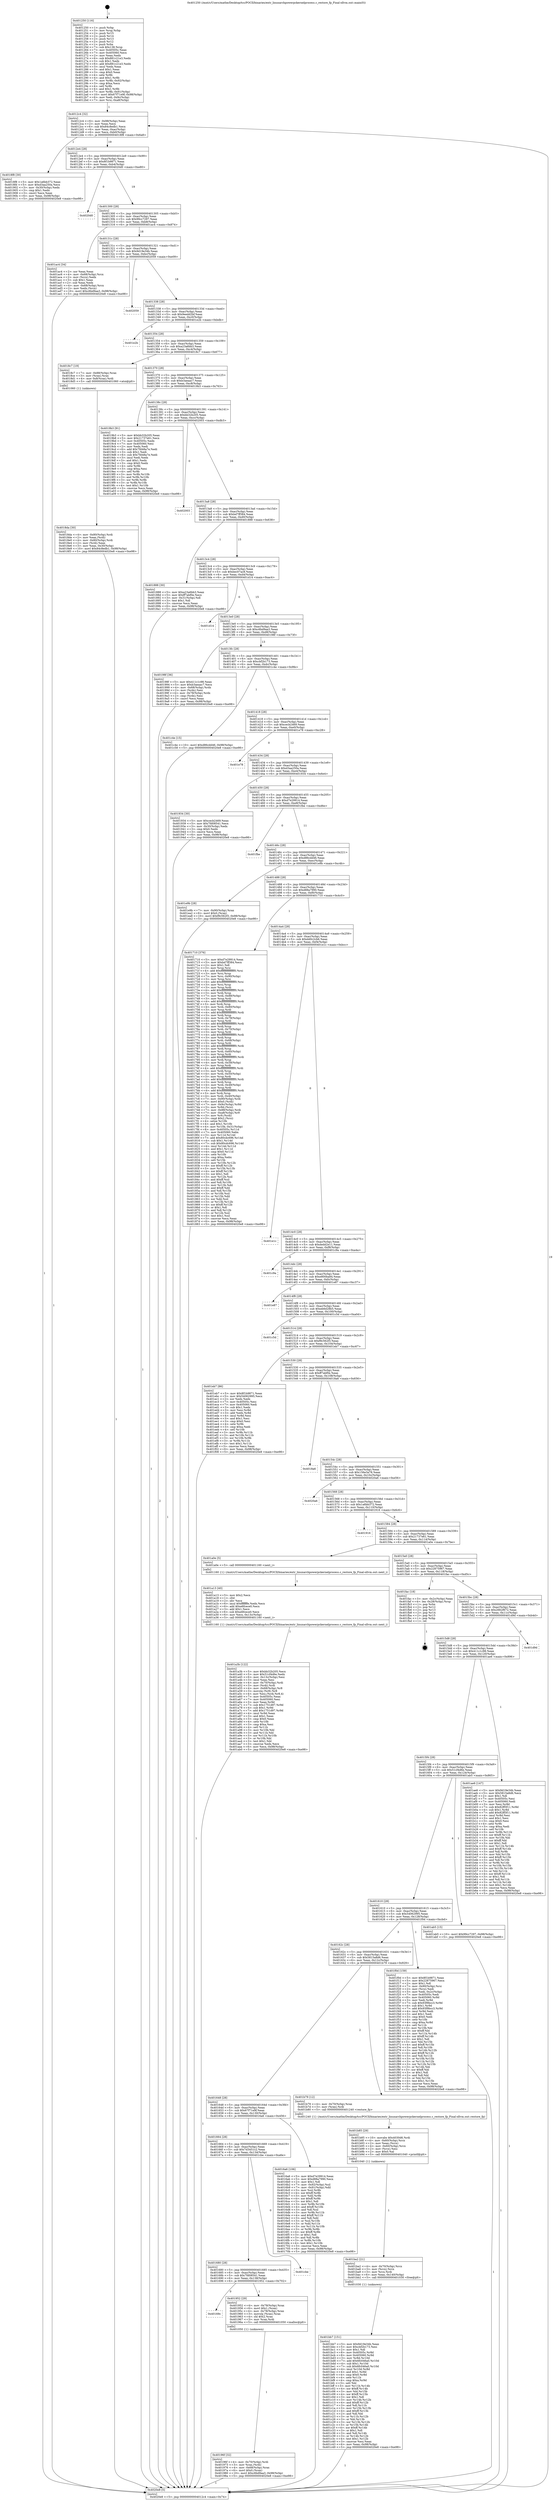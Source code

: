 digraph "0x401250" {
  label = "0x401250 (/mnt/c/Users/mathe/Desktop/tcc/POCII/binaries/extr_linuxarchpowerpckernelprocess.c_restore_fp_Final-ollvm.out::main(0))"
  labelloc = "t"
  node[shape=record]

  Entry [label="",width=0.3,height=0.3,shape=circle,fillcolor=black,style=filled]
  "0x4012c4" [label="{
     0x4012c4 [32]\l
     | [instrs]\l
     &nbsp;&nbsp;0x4012c4 \<+6\>: mov -0x98(%rbp),%eax\l
     &nbsp;&nbsp;0x4012ca \<+2\>: mov %eax,%ecx\l
     &nbsp;&nbsp;0x4012cc \<+6\>: sub $0x84c8edb1,%ecx\l
     &nbsp;&nbsp;0x4012d2 \<+6\>: mov %eax,-0xac(%rbp)\l
     &nbsp;&nbsp;0x4012d8 \<+6\>: mov %ecx,-0xb0(%rbp)\l
     &nbsp;&nbsp;0x4012de \<+6\>: je 00000000004018f8 \<main+0x6a8\>\l
  }"]
  "0x4018f8" [label="{
     0x4018f8 [30]\l
     | [instrs]\l
     &nbsp;&nbsp;0x4018f8 \<+5\>: mov $0x1a6bb372,%eax\l
     &nbsp;&nbsp;0x4018fd \<+5\>: mov $0xd3aa250a,%ecx\l
     &nbsp;&nbsp;0x401902 \<+3\>: mov -0x30(%rbp),%edx\l
     &nbsp;&nbsp;0x401905 \<+3\>: cmp $0x1,%edx\l
     &nbsp;&nbsp;0x401908 \<+3\>: cmovl %ecx,%eax\l
     &nbsp;&nbsp;0x40190b \<+6\>: mov %eax,-0x98(%rbp)\l
     &nbsp;&nbsp;0x401911 \<+5\>: jmp 00000000004020e8 \<main+0xe98\>\l
  }"]
  "0x4012e4" [label="{
     0x4012e4 [28]\l
     | [instrs]\l
     &nbsp;&nbsp;0x4012e4 \<+5\>: jmp 00000000004012e9 \<main+0x99\>\l
     &nbsp;&nbsp;0x4012e9 \<+6\>: mov -0xac(%rbp),%eax\l
     &nbsp;&nbsp;0x4012ef \<+5\>: sub $0x8f1b9871,%eax\l
     &nbsp;&nbsp;0x4012f4 \<+6\>: mov %eax,-0xb4(%rbp)\l
     &nbsp;&nbsp;0x4012fa \<+6\>: je 00000000004020d0 \<main+0xe80\>\l
  }"]
  Exit [label="",width=0.3,height=0.3,shape=circle,fillcolor=black,style=filled,peripheries=2]
  "0x4020d0" [label="{
     0x4020d0\l
  }", style=dashed]
  "0x401300" [label="{
     0x401300 [28]\l
     | [instrs]\l
     &nbsp;&nbsp;0x401300 \<+5\>: jmp 0000000000401305 \<main+0xb5\>\l
     &nbsp;&nbsp;0x401305 \<+6\>: mov -0xac(%rbp),%eax\l
     &nbsp;&nbsp;0x40130b \<+5\>: sub $0x99cc7297,%eax\l
     &nbsp;&nbsp;0x401310 \<+6\>: mov %eax,-0xb8(%rbp)\l
     &nbsp;&nbsp;0x401316 \<+6\>: je 0000000000401ac4 \<main+0x874\>\l
  }"]
  "0x401bb7" [label="{
     0x401bb7 [151]\l
     | [instrs]\l
     &nbsp;&nbsp;0x401bb7 \<+5\>: mov $0x9d19e34b,%eax\l
     &nbsp;&nbsp;0x401bbc \<+5\>: mov $0xcbf2b173,%esi\l
     &nbsp;&nbsp;0x401bc1 \<+2\>: mov $0x1,%dl\l
     &nbsp;&nbsp;0x401bc3 \<+8\>: mov 0x40505c,%r8d\l
     &nbsp;&nbsp;0x401bcb \<+8\>: mov 0x405060,%r9d\l
     &nbsp;&nbsp;0x401bd3 \<+3\>: mov %r8d,%r10d\l
     &nbsp;&nbsp;0x401bd6 \<+7\>: add $0x6fc046a0,%r10d\l
     &nbsp;&nbsp;0x401bdd \<+4\>: sub $0x1,%r10d\l
     &nbsp;&nbsp;0x401be1 \<+7\>: sub $0x6fc046a0,%r10d\l
     &nbsp;&nbsp;0x401be8 \<+4\>: imul %r10d,%r8d\l
     &nbsp;&nbsp;0x401bec \<+4\>: and $0x1,%r8d\l
     &nbsp;&nbsp;0x401bf0 \<+4\>: cmp $0x0,%r8d\l
     &nbsp;&nbsp;0x401bf4 \<+4\>: sete %r11b\l
     &nbsp;&nbsp;0x401bf8 \<+4\>: cmp $0xa,%r9d\l
     &nbsp;&nbsp;0x401bfc \<+3\>: setl %bl\l
     &nbsp;&nbsp;0x401bff \<+3\>: mov %r11b,%r14b\l
     &nbsp;&nbsp;0x401c02 \<+4\>: xor $0xff,%r14b\l
     &nbsp;&nbsp;0x401c06 \<+3\>: mov %bl,%r15b\l
     &nbsp;&nbsp;0x401c09 \<+4\>: xor $0xff,%r15b\l
     &nbsp;&nbsp;0x401c0d \<+3\>: xor $0x1,%dl\l
     &nbsp;&nbsp;0x401c10 \<+3\>: mov %r14b,%r12b\l
     &nbsp;&nbsp;0x401c13 \<+4\>: and $0xff,%r12b\l
     &nbsp;&nbsp;0x401c17 \<+3\>: and %dl,%r11b\l
     &nbsp;&nbsp;0x401c1a \<+3\>: mov %r15b,%r13b\l
     &nbsp;&nbsp;0x401c1d \<+4\>: and $0xff,%r13b\l
     &nbsp;&nbsp;0x401c21 \<+2\>: and %dl,%bl\l
     &nbsp;&nbsp;0x401c23 \<+3\>: or %r11b,%r12b\l
     &nbsp;&nbsp;0x401c26 \<+3\>: or %bl,%r13b\l
     &nbsp;&nbsp;0x401c29 \<+3\>: xor %r13b,%r12b\l
     &nbsp;&nbsp;0x401c2c \<+3\>: or %r15b,%r14b\l
     &nbsp;&nbsp;0x401c2f \<+4\>: xor $0xff,%r14b\l
     &nbsp;&nbsp;0x401c33 \<+3\>: or $0x1,%dl\l
     &nbsp;&nbsp;0x401c36 \<+3\>: and %dl,%r14b\l
     &nbsp;&nbsp;0x401c39 \<+3\>: or %r14b,%r12b\l
     &nbsp;&nbsp;0x401c3c \<+4\>: test $0x1,%r12b\l
     &nbsp;&nbsp;0x401c40 \<+3\>: cmovne %esi,%eax\l
     &nbsp;&nbsp;0x401c43 \<+6\>: mov %eax,-0x98(%rbp)\l
     &nbsp;&nbsp;0x401c49 \<+5\>: jmp 00000000004020e8 \<main+0xe98\>\l
  }"]
  "0x401ac4" [label="{
     0x401ac4 [34]\l
     | [instrs]\l
     &nbsp;&nbsp;0x401ac4 \<+2\>: xor %eax,%eax\l
     &nbsp;&nbsp;0x401ac6 \<+4\>: mov -0x68(%rbp),%rcx\l
     &nbsp;&nbsp;0x401aca \<+2\>: mov (%rcx),%edx\l
     &nbsp;&nbsp;0x401acc \<+3\>: sub $0x1,%eax\l
     &nbsp;&nbsp;0x401acf \<+2\>: sub %eax,%edx\l
     &nbsp;&nbsp;0x401ad1 \<+4\>: mov -0x68(%rbp),%rcx\l
     &nbsp;&nbsp;0x401ad5 \<+2\>: mov %edx,(%rcx)\l
     &nbsp;&nbsp;0x401ad7 \<+10\>: movl $0xc6bd9aa3,-0x98(%rbp)\l
     &nbsp;&nbsp;0x401ae1 \<+5\>: jmp 00000000004020e8 \<main+0xe98\>\l
  }"]
  "0x40131c" [label="{
     0x40131c [28]\l
     | [instrs]\l
     &nbsp;&nbsp;0x40131c \<+5\>: jmp 0000000000401321 \<main+0xd1\>\l
     &nbsp;&nbsp;0x401321 \<+6\>: mov -0xac(%rbp),%eax\l
     &nbsp;&nbsp;0x401327 \<+5\>: sub $0x9d19e34b,%eax\l
     &nbsp;&nbsp;0x40132c \<+6\>: mov %eax,-0xbc(%rbp)\l
     &nbsp;&nbsp;0x401332 \<+6\>: je 0000000000402059 \<main+0xe09\>\l
  }"]
  "0x401ba2" [label="{
     0x401ba2 [21]\l
     | [instrs]\l
     &nbsp;&nbsp;0x401ba2 \<+4\>: mov -0x70(%rbp),%rcx\l
     &nbsp;&nbsp;0x401ba6 \<+3\>: mov (%rcx),%rcx\l
     &nbsp;&nbsp;0x401ba9 \<+3\>: mov %rcx,%rdi\l
     &nbsp;&nbsp;0x401bac \<+6\>: mov %eax,-0x140(%rbp)\l
     &nbsp;&nbsp;0x401bb2 \<+5\>: call 0000000000401030 \<free@plt\>\l
     | [calls]\l
     &nbsp;&nbsp;0x401030 \{1\} (unknown)\l
  }"]
  "0x402059" [label="{
     0x402059\l
  }", style=dashed]
  "0x401338" [label="{
     0x401338 [28]\l
     | [instrs]\l
     &nbsp;&nbsp;0x401338 \<+5\>: jmp 000000000040133d \<main+0xed\>\l
     &nbsp;&nbsp;0x40133d \<+6\>: mov -0xac(%rbp),%eax\l
     &nbsp;&nbsp;0x401343 \<+5\>: sub $0x9eedd2bf,%eax\l
     &nbsp;&nbsp;0x401348 \<+6\>: mov %eax,-0xc0(%rbp)\l
     &nbsp;&nbsp;0x40134e \<+6\>: je 0000000000401e2b \<main+0xbdb\>\l
  }"]
  "0x401b85" [label="{
     0x401b85 [29]\l
     | [instrs]\l
     &nbsp;&nbsp;0x401b85 \<+10\>: movabs $0x4030d6,%rdi\l
     &nbsp;&nbsp;0x401b8f \<+4\>: mov -0x60(%rbp),%rcx\l
     &nbsp;&nbsp;0x401b93 \<+2\>: mov %eax,(%rcx)\l
     &nbsp;&nbsp;0x401b95 \<+4\>: mov -0x60(%rbp),%rcx\l
     &nbsp;&nbsp;0x401b99 \<+2\>: mov (%rcx),%esi\l
     &nbsp;&nbsp;0x401b9b \<+2\>: mov $0x0,%al\l
     &nbsp;&nbsp;0x401b9d \<+5\>: call 0000000000401040 \<printf@plt\>\l
     | [calls]\l
     &nbsp;&nbsp;0x401040 \{1\} (unknown)\l
  }"]
  "0x401e2b" [label="{
     0x401e2b\l
  }", style=dashed]
  "0x401354" [label="{
     0x401354 [28]\l
     | [instrs]\l
     &nbsp;&nbsp;0x401354 \<+5\>: jmp 0000000000401359 \<main+0x109\>\l
     &nbsp;&nbsp;0x401359 \<+6\>: mov -0xac(%rbp),%eax\l
     &nbsp;&nbsp;0x40135f \<+5\>: sub $0xa23a6bb3,%eax\l
     &nbsp;&nbsp;0x401364 \<+6\>: mov %eax,-0xc4(%rbp)\l
     &nbsp;&nbsp;0x40136a \<+6\>: je 00000000004018c7 \<main+0x677\>\l
  }"]
  "0x401a3b" [label="{
     0x401a3b [122]\l
     | [instrs]\l
     &nbsp;&nbsp;0x401a3b \<+5\>: mov $0xbb32b205,%ecx\l
     &nbsp;&nbsp;0x401a40 \<+5\>: mov $0x51cf4d6e,%edx\l
     &nbsp;&nbsp;0x401a45 \<+6\>: mov -0x13c(%rbp),%esi\l
     &nbsp;&nbsp;0x401a4b \<+3\>: imul %eax,%esi\l
     &nbsp;&nbsp;0x401a4e \<+4\>: mov -0x70(%rbp),%rdi\l
     &nbsp;&nbsp;0x401a52 \<+3\>: mov (%rdi),%rdi\l
     &nbsp;&nbsp;0x401a55 \<+4\>: mov -0x68(%rbp),%r8\l
     &nbsp;&nbsp;0x401a59 \<+3\>: movslq (%r8),%r8\l
     &nbsp;&nbsp;0x401a5c \<+4\>: mov %esi,(%rdi,%r8,4)\l
     &nbsp;&nbsp;0x401a60 \<+7\>: mov 0x40505c,%eax\l
     &nbsp;&nbsp;0x401a67 \<+7\>: mov 0x405060,%esi\l
     &nbsp;&nbsp;0x401a6e \<+3\>: mov %eax,%r9d\l
     &nbsp;&nbsp;0x401a71 \<+7\>: sub $0x1751d97,%r9d\l
     &nbsp;&nbsp;0x401a78 \<+4\>: sub $0x1,%r9d\l
     &nbsp;&nbsp;0x401a7c \<+7\>: add $0x1751d97,%r9d\l
     &nbsp;&nbsp;0x401a83 \<+4\>: imul %r9d,%eax\l
     &nbsp;&nbsp;0x401a87 \<+3\>: and $0x1,%eax\l
     &nbsp;&nbsp;0x401a8a \<+3\>: cmp $0x0,%eax\l
     &nbsp;&nbsp;0x401a8d \<+4\>: sete %r10b\l
     &nbsp;&nbsp;0x401a91 \<+3\>: cmp $0xa,%esi\l
     &nbsp;&nbsp;0x401a94 \<+4\>: setl %r11b\l
     &nbsp;&nbsp;0x401a98 \<+3\>: mov %r10b,%bl\l
     &nbsp;&nbsp;0x401a9b \<+3\>: and %r11b,%bl\l
     &nbsp;&nbsp;0x401a9e \<+3\>: xor %r11b,%r10b\l
     &nbsp;&nbsp;0x401aa1 \<+3\>: or %r10b,%bl\l
     &nbsp;&nbsp;0x401aa4 \<+3\>: test $0x1,%bl\l
     &nbsp;&nbsp;0x401aa7 \<+3\>: cmovne %edx,%ecx\l
     &nbsp;&nbsp;0x401aaa \<+6\>: mov %ecx,-0x98(%rbp)\l
     &nbsp;&nbsp;0x401ab0 \<+5\>: jmp 00000000004020e8 \<main+0xe98\>\l
  }"]
  "0x4018c7" [label="{
     0x4018c7 [19]\l
     | [instrs]\l
     &nbsp;&nbsp;0x4018c7 \<+7\>: mov -0x88(%rbp),%rax\l
     &nbsp;&nbsp;0x4018ce \<+3\>: mov (%rax),%rax\l
     &nbsp;&nbsp;0x4018d1 \<+4\>: mov 0x8(%rax),%rdi\l
     &nbsp;&nbsp;0x4018d5 \<+5\>: call 0000000000401060 \<atoi@plt\>\l
     | [calls]\l
     &nbsp;&nbsp;0x401060 \{1\} (unknown)\l
  }"]
  "0x401370" [label="{
     0x401370 [28]\l
     | [instrs]\l
     &nbsp;&nbsp;0x401370 \<+5\>: jmp 0000000000401375 \<main+0x125\>\l
     &nbsp;&nbsp;0x401375 \<+6\>: mov -0xac(%rbp),%eax\l
     &nbsp;&nbsp;0x40137b \<+5\>: sub $0xb3aeaac7,%eax\l
     &nbsp;&nbsp;0x401380 \<+6\>: mov %eax,-0xc8(%rbp)\l
     &nbsp;&nbsp;0x401386 \<+6\>: je 00000000004019b3 \<main+0x763\>\l
  }"]
  "0x401a13" [label="{
     0x401a13 [40]\l
     | [instrs]\l
     &nbsp;&nbsp;0x401a13 \<+5\>: mov $0x2,%ecx\l
     &nbsp;&nbsp;0x401a18 \<+1\>: cltd\l
     &nbsp;&nbsp;0x401a19 \<+2\>: idiv %ecx\l
     &nbsp;&nbsp;0x401a1b \<+6\>: imul $0xfffffffe,%edx,%ecx\l
     &nbsp;&nbsp;0x401a21 \<+6\>: add $0xe6fcece0,%ecx\l
     &nbsp;&nbsp;0x401a27 \<+3\>: add $0x1,%ecx\l
     &nbsp;&nbsp;0x401a2a \<+6\>: sub $0xe6fcece0,%ecx\l
     &nbsp;&nbsp;0x401a30 \<+6\>: mov %ecx,-0x13c(%rbp)\l
     &nbsp;&nbsp;0x401a36 \<+5\>: call 0000000000401160 \<next_i\>\l
     | [calls]\l
     &nbsp;&nbsp;0x401160 \{1\} (/mnt/c/Users/mathe/Desktop/tcc/POCII/binaries/extr_linuxarchpowerpckernelprocess.c_restore_fp_Final-ollvm.out::next_i)\l
  }"]
  "0x4019b3" [label="{
     0x4019b3 [91]\l
     | [instrs]\l
     &nbsp;&nbsp;0x4019b3 \<+5\>: mov $0xbb32b205,%eax\l
     &nbsp;&nbsp;0x4019b8 \<+5\>: mov $0x21737e61,%ecx\l
     &nbsp;&nbsp;0x4019bd \<+7\>: mov 0x40505c,%edx\l
     &nbsp;&nbsp;0x4019c4 \<+7\>: mov 0x405060,%esi\l
     &nbsp;&nbsp;0x4019cb \<+2\>: mov %edx,%edi\l
     &nbsp;&nbsp;0x4019cd \<+6\>: add $0x7fd48a7e,%edi\l
     &nbsp;&nbsp;0x4019d3 \<+3\>: sub $0x1,%edi\l
     &nbsp;&nbsp;0x4019d6 \<+6\>: sub $0x7fd48a7e,%edi\l
     &nbsp;&nbsp;0x4019dc \<+3\>: imul %edi,%edx\l
     &nbsp;&nbsp;0x4019df \<+3\>: and $0x1,%edx\l
     &nbsp;&nbsp;0x4019e2 \<+3\>: cmp $0x0,%edx\l
     &nbsp;&nbsp;0x4019e5 \<+4\>: sete %r8b\l
     &nbsp;&nbsp;0x4019e9 \<+3\>: cmp $0xa,%esi\l
     &nbsp;&nbsp;0x4019ec \<+4\>: setl %r9b\l
     &nbsp;&nbsp;0x4019f0 \<+3\>: mov %r8b,%r10b\l
     &nbsp;&nbsp;0x4019f3 \<+3\>: and %r9b,%r10b\l
     &nbsp;&nbsp;0x4019f6 \<+3\>: xor %r9b,%r8b\l
     &nbsp;&nbsp;0x4019f9 \<+3\>: or %r8b,%r10b\l
     &nbsp;&nbsp;0x4019fc \<+4\>: test $0x1,%r10b\l
     &nbsp;&nbsp;0x401a00 \<+3\>: cmovne %ecx,%eax\l
     &nbsp;&nbsp;0x401a03 \<+6\>: mov %eax,-0x98(%rbp)\l
     &nbsp;&nbsp;0x401a09 \<+5\>: jmp 00000000004020e8 \<main+0xe98\>\l
  }"]
  "0x40138c" [label="{
     0x40138c [28]\l
     | [instrs]\l
     &nbsp;&nbsp;0x40138c \<+5\>: jmp 0000000000401391 \<main+0x141\>\l
     &nbsp;&nbsp;0x401391 \<+6\>: mov -0xac(%rbp),%eax\l
     &nbsp;&nbsp;0x401397 \<+5\>: sub $0xbb32b205,%eax\l
     &nbsp;&nbsp;0x40139c \<+6\>: mov %eax,-0xcc(%rbp)\l
     &nbsp;&nbsp;0x4013a2 \<+6\>: je 0000000000402003 \<main+0xdb3\>\l
  }"]
  "0x40196f" [label="{
     0x40196f [32]\l
     | [instrs]\l
     &nbsp;&nbsp;0x40196f \<+4\>: mov -0x70(%rbp),%rdi\l
     &nbsp;&nbsp;0x401973 \<+3\>: mov %rax,(%rdi)\l
     &nbsp;&nbsp;0x401976 \<+4\>: mov -0x68(%rbp),%rax\l
     &nbsp;&nbsp;0x40197a \<+6\>: movl $0x0,(%rax)\l
     &nbsp;&nbsp;0x401980 \<+10\>: movl $0xc6bd9aa3,-0x98(%rbp)\l
     &nbsp;&nbsp;0x40198a \<+5\>: jmp 00000000004020e8 \<main+0xe98\>\l
  }"]
  "0x402003" [label="{
     0x402003\l
  }", style=dashed]
  "0x4013a8" [label="{
     0x4013a8 [28]\l
     | [instrs]\l
     &nbsp;&nbsp;0x4013a8 \<+5\>: jmp 00000000004013ad \<main+0x15d\>\l
     &nbsp;&nbsp;0x4013ad \<+6\>: mov -0xac(%rbp),%eax\l
     &nbsp;&nbsp;0x4013b3 \<+5\>: sub $0xbd7ff384,%eax\l
     &nbsp;&nbsp;0x4013b8 \<+6\>: mov %eax,-0xd0(%rbp)\l
     &nbsp;&nbsp;0x4013be \<+6\>: je 0000000000401888 \<main+0x638\>\l
  }"]
  "0x40169c" [label="{
     0x40169c\l
  }", style=dashed]
  "0x401888" [label="{
     0x401888 [30]\l
     | [instrs]\l
     &nbsp;&nbsp;0x401888 \<+5\>: mov $0xa23a6bb3,%eax\l
     &nbsp;&nbsp;0x40188d \<+5\>: mov $0xff7abf0e,%ecx\l
     &nbsp;&nbsp;0x401892 \<+3\>: mov -0x31(%rbp),%dl\l
     &nbsp;&nbsp;0x401895 \<+3\>: test $0x1,%dl\l
     &nbsp;&nbsp;0x401898 \<+3\>: cmovne %ecx,%eax\l
     &nbsp;&nbsp;0x40189b \<+6\>: mov %eax,-0x98(%rbp)\l
     &nbsp;&nbsp;0x4018a1 \<+5\>: jmp 00000000004020e8 \<main+0xe98\>\l
  }"]
  "0x4013c4" [label="{
     0x4013c4 [28]\l
     | [instrs]\l
     &nbsp;&nbsp;0x4013c4 \<+5\>: jmp 00000000004013c9 \<main+0x179\>\l
     &nbsp;&nbsp;0x4013c9 \<+6\>: mov -0xac(%rbp),%eax\l
     &nbsp;&nbsp;0x4013cf \<+5\>: sub $0xbec07ac8,%eax\l
     &nbsp;&nbsp;0x4013d4 \<+6\>: mov %eax,-0xd4(%rbp)\l
     &nbsp;&nbsp;0x4013da \<+6\>: je 0000000000401d14 \<main+0xac4\>\l
  }"]
  "0x401952" [label="{
     0x401952 [29]\l
     | [instrs]\l
     &nbsp;&nbsp;0x401952 \<+4\>: mov -0x78(%rbp),%rax\l
     &nbsp;&nbsp;0x401956 \<+6\>: movl $0x1,(%rax)\l
     &nbsp;&nbsp;0x40195c \<+4\>: mov -0x78(%rbp),%rax\l
     &nbsp;&nbsp;0x401960 \<+3\>: movslq (%rax),%rax\l
     &nbsp;&nbsp;0x401963 \<+4\>: shl $0x2,%rax\l
     &nbsp;&nbsp;0x401967 \<+3\>: mov %rax,%rdi\l
     &nbsp;&nbsp;0x40196a \<+5\>: call 0000000000401050 \<malloc@plt\>\l
     | [calls]\l
     &nbsp;&nbsp;0x401050 \{1\} (unknown)\l
  }"]
  "0x401d14" [label="{
     0x401d14\l
  }", style=dashed]
  "0x4013e0" [label="{
     0x4013e0 [28]\l
     | [instrs]\l
     &nbsp;&nbsp;0x4013e0 \<+5\>: jmp 00000000004013e5 \<main+0x195\>\l
     &nbsp;&nbsp;0x4013e5 \<+6\>: mov -0xac(%rbp),%eax\l
     &nbsp;&nbsp;0x4013eb \<+5\>: sub $0xc6bd9aa3,%eax\l
     &nbsp;&nbsp;0x4013f0 \<+6\>: mov %eax,-0xd8(%rbp)\l
     &nbsp;&nbsp;0x4013f6 \<+6\>: je 000000000040198f \<main+0x73f\>\l
  }"]
  "0x401680" [label="{
     0x401680 [28]\l
     | [instrs]\l
     &nbsp;&nbsp;0x401680 \<+5\>: jmp 0000000000401685 \<main+0x435\>\l
     &nbsp;&nbsp;0x401685 \<+6\>: mov -0xac(%rbp),%eax\l
     &nbsp;&nbsp;0x40168b \<+5\>: sub $0x7fd08541,%eax\l
     &nbsp;&nbsp;0x401690 \<+6\>: mov %eax,-0x138(%rbp)\l
     &nbsp;&nbsp;0x401696 \<+6\>: je 0000000000401952 \<main+0x702\>\l
  }"]
  "0x40198f" [label="{
     0x40198f [36]\l
     | [instrs]\l
     &nbsp;&nbsp;0x40198f \<+5\>: mov $0x411c1c98,%eax\l
     &nbsp;&nbsp;0x401994 \<+5\>: mov $0xb3aeaac7,%ecx\l
     &nbsp;&nbsp;0x401999 \<+4\>: mov -0x68(%rbp),%rdx\l
     &nbsp;&nbsp;0x40199d \<+2\>: mov (%rdx),%esi\l
     &nbsp;&nbsp;0x40199f \<+4\>: mov -0x78(%rbp),%rdx\l
     &nbsp;&nbsp;0x4019a3 \<+2\>: cmp (%rdx),%esi\l
     &nbsp;&nbsp;0x4019a5 \<+3\>: cmovl %ecx,%eax\l
     &nbsp;&nbsp;0x4019a8 \<+6\>: mov %eax,-0x98(%rbp)\l
     &nbsp;&nbsp;0x4019ae \<+5\>: jmp 00000000004020e8 \<main+0xe98\>\l
  }"]
  "0x4013fc" [label="{
     0x4013fc [28]\l
     | [instrs]\l
     &nbsp;&nbsp;0x4013fc \<+5\>: jmp 0000000000401401 \<main+0x1b1\>\l
     &nbsp;&nbsp;0x401401 \<+6\>: mov -0xac(%rbp),%eax\l
     &nbsp;&nbsp;0x401407 \<+5\>: sub $0xcbf2b173,%eax\l
     &nbsp;&nbsp;0x40140c \<+6\>: mov %eax,-0xdc(%rbp)\l
     &nbsp;&nbsp;0x401412 \<+6\>: je 0000000000401c4e \<main+0x9fe\>\l
  }"]
  "0x401cbe" [label="{
     0x401cbe\l
  }", style=dashed]
  "0x401c4e" [label="{
     0x401c4e [15]\l
     | [instrs]\l
     &nbsp;&nbsp;0x401c4e \<+10\>: movl $0xd86cdd46,-0x98(%rbp)\l
     &nbsp;&nbsp;0x401c58 \<+5\>: jmp 00000000004020e8 \<main+0xe98\>\l
  }"]
  "0x401418" [label="{
     0x401418 [28]\l
     | [instrs]\l
     &nbsp;&nbsp;0x401418 \<+5\>: jmp 000000000040141d \<main+0x1cd\>\l
     &nbsp;&nbsp;0x40141d \<+6\>: mov -0xac(%rbp),%eax\l
     &nbsp;&nbsp;0x401423 \<+5\>: sub $0xcecb2469,%eax\l
     &nbsp;&nbsp;0x401428 \<+6\>: mov %eax,-0xe0(%rbp)\l
     &nbsp;&nbsp;0x40142e \<+6\>: je 0000000000401e78 \<main+0xc28\>\l
  }"]
  "0x4018da" [label="{
     0x4018da [30]\l
     | [instrs]\l
     &nbsp;&nbsp;0x4018da \<+4\>: mov -0x80(%rbp),%rdi\l
     &nbsp;&nbsp;0x4018de \<+2\>: mov %eax,(%rdi)\l
     &nbsp;&nbsp;0x4018e0 \<+4\>: mov -0x80(%rbp),%rdi\l
     &nbsp;&nbsp;0x4018e4 \<+2\>: mov (%rdi),%eax\l
     &nbsp;&nbsp;0x4018e6 \<+3\>: mov %eax,-0x30(%rbp)\l
     &nbsp;&nbsp;0x4018e9 \<+10\>: movl $0x84c8edb1,-0x98(%rbp)\l
     &nbsp;&nbsp;0x4018f3 \<+5\>: jmp 00000000004020e8 \<main+0xe98\>\l
  }"]
  "0x401e78" [label="{
     0x401e78\l
  }", style=dashed]
  "0x401434" [label="{
     0x401434 [28]\l
     | [instrs]\l
     &nbsp;&nbsp;0x401434 \<+5\>: jmp 0000000000401439 \<main+0x1e9\>\l
     &nbsp;&nbsp;0x401439 \<+6\>: mov -0xac(%rbp),%eax\l
     &nbsp;&nbsp;0x40143f \<+5\>: sub $0xd3aa250a,%eax\l
     &nbsp;&nbsp;0x401444 \<+6\>: mov %eax,-0xe4(%rbp)\l
     &nbsp;&nbsp;0x40144a \<+6\>: je 0000000000401934 \<main+0x6e4\>\l
  }"]
  "0x401250" [label="{
     0x401250 [116]\l
     | [instrs]\l
     &nbsp;&nbsp;0x401250 \<+1\>: push %rbp\l
     &nbsp;&nbsp;0x401251 \<+3\>: mov %rsp,%rbp\l
     &nbsp;&nbsp;0x401254 \<+2\>: push %r15\l
     &nbsp;&nbsp;0x401256 \<+2\>: push %r14\l
     &nbsp;&nbsp;0x401258 \<+2\>: push %r13\l
     &nbsp;&nbsp;0x40125a \<+2\>: push %r12\l
     &nbsp;&nbsp;0x40125c \<+1\>: push %rbx\l
     &nbsp;&nbsp;0x40125d \<+7\>: sub $0x138,%rsp\l
     &nbsp;&nbsp;0x401264 \<+7\>: mov 0x40505c,%eax\l
     &nbsp;&nbsp;0x40126b \<+7\>: mov 0x405060,%ecx\l
     &nbsp;&nbsp;0x401272 \<+2\>: mov %eax,%edx\l
     &nbsp;&nbsp;0x401274 \<+6\>: sub $0x881c21e3,%edx\l
     &nbsp;&nbsp;0x40127a \<+3\>: sub $0x1,%edx\l
     &nbsp;&nbsp;0x40127d \<+6\>: add $0x881c21e3,%edx\l
     &nbsp;&nbsp;0x401283 \<+3\>: imul %edx,%eax\l
     &nbsp;&nbsp;0x401286 \<+3\>: and $0x1,%eax\l
     &nbsp;&nbsp;0x401289 \<+3\>: cmp $0x0,%eax\l
     &nbsp;&nbsp;0x40128c \<+4\>: sete %r8b\l
     &nbsp;&nbsp;0x401290 \<+4\>: and $0x1,%r8b\l
     &nbsp;&nbsp;0x401294 \<+7\>: mov %r8b,-0x92(%rbp)\l
     &nbsp;&nbsp;0x40129b \<+3\>: cmp $0xa,%ecx\l
     &nbsp;&nbsp;0x40129e \<+4\>: setl %r8b\l
     &nbsp;&nbsp;0x4012a2 \<+4\>: and $0x1,%r8b\l
     &nbsp;&nbsp;0x4012a6 \<+7\>: mov %r8b,-0x91(%rbp)\l
     &nbsp;&nbsp;0x4012ad \<+10\>: movl $0x67f71e9f,-0x98(%rbp)\l
     &nbsp;&nbsp;0x4012b7 \<+6\>: mov %edi,-0x9c(%rbp)\l
     &nbsp;&nbsp;0x4012bd \<+7\>: mov %rsi,-0xa8(%rbp)\l
  }"]
  "0x401934" [label="{
     0x401934 [30]\l
     | [instrs]\l
     &nbsp;&nbsp;0x401934 \<+5\>: mov $0xcecb2469,%eax\l
     &nbsp;&nbsp;0x401939 \<+5\>: mov $0x7fd08541,%ecx\l
     &nbsp;&nbsp;0x40193e \<+3\>: mov -0x30(%rbp),%edx\l
     &nbsp;&nbsp;0x401941 \<+3\>: cmp $0x0,%edx\l
     &nbsp;&nbsp;0x401944 \<+3\>: cmove %ecx,%eax\l
     &nbsp;&nbsp;0x401947 \<+6\>: mov %eax,-0x98(%rbp)\l
     &nbsp;&nbsp;0x40194d \<+5\>: jmp 00000000004020e8 \<main+0xe98\>\l
  }"]
  "0x401450" [label="{
     0x401450 [28]\l
     | [instrs]\l
     &nbsp;&nbsp;0x401450 \<+5\>: jmp 0000000000401455 \<main+0x205\>\l
     &nbsp;&nbsp;0x401455 \<+6\>: mov -0xac(%rbp),%eax\l
     &nbsp;&nbsp;0x40145b \<+5\>: sub $0xd7e29914,%eax\l
     &nbsp;&nbsp;0x401460 \<+6\>: mov %eax,-0xe8(%rbp)\l
     &nbsp;&nbsp;0x401466 \<+6\>: je 0000000000401fbe \<main+0xd6e\>\l
  }"]
  "0x4020e8" [label="{
     0x4020e8 [5]\l
     | [instrs]\l
     &nbsp;&nbsp;0x4020e8 \<+5\>: jmp 00000000004012c4 \<main+0x74\>\l
  }"]
  "0x401fbe" [label="{
     0x401fbe\l
  }", style=dashed]
  "0x40146c" [label="{
     0x40146c [28]\l
     | [instrs]\l
     &nbsp;&nbsp;0x40146c \<+5\>: jmp 0000000000401471 \<main+0x221\>\l
     &nbsp;&nbsp;0x401471 \<+6\>: mov -0xac(%rbp),%eax\l
     &nbsp;&nbsp;0x401477 \<+5\>: sub $0xd86cdd46,%eax\l
     &nbsp;&nbsp;0x40147c \<+6\>: mov %eax,-0xec(%rbp)\l
     &nbsp;&nbsp;0x401482 \<+6\>: je 0000000000401e9b \<main+0xc4b\>\l
  }"]
  "0x401664" [label="{
     0x401664 [28]\l
     | [instrs]\l
     &nbsp;&nbsp;0x401664 \<+5\>: jmp 0000000000401669 \<main+0x419\>\l
     &nbsp;&nbsp;0x401669 \<+6\>: mov -0xac(%rbp),%eax\l
     &nbsp;&nbsp;0x40166f \<+5\>: sub $0x7d3451c2,%eax\l
     &nbsp;&nbsp;0x401674 \<+6\>: mov %eax,-0x134(%rbp)\l
     &nbsp;&nbsp;0x40167a \<+6\>: je 0000000000401cbe \<main+0xa6e\>\l
  }"]
  "0x401e9b" [label="{
     0x401e9b [28]\l
     | [instrs]\l
     &nbsp;&nbsp;0x401e9b \<+7\>: mov -0x90(%rbp),%rax\l
     &nbsp;&nbsp;0x401ea2 \<+6\>: movl $0x0,(%rax)\l
     &nbsp;&nbsp;0x401ea8 \<+10\>: movl $0xf9c562f3,-0x98(%rbp)\l
     &nbsp;&nbsp;0x401eb2 \<+5\>: jmp 00000000004020e8 \<main+0xe98\>\l
  }"]
  "0x401488" [label="{
     0x401488 [28]\l
     | [instrs]\l
     &nbsp;&nbsp;0x401488 \<+5\>: jmp 000000000040148d \<main+0x23d\>\l
     &nbsp;&nbsp;0x40148d \<+6\>: mov -0xac(%rbp),%eax\l
     &nbsp;&nbsp;0x401493 \<+5\>: sub $0xd88a7990,%eax\l
     &nbsp;&nbsp;0x401498 \<+6\>: mov %eax,-0xf0(%rbp)\l
     &nbsp;&nbsp;0x40149e \<+6\>: je 0000000000401710 \<main+0x4c0\>\l
  }"]
  "0x4016a6" [label="{
     0x4016a6 [106]\l
     | [instrs]\l
     &nbsp;&nbsp;0x4016a6 \<+5\>: mov $0xd7e29914,%eax\l
     &nbsp;&nbsp;0x4016ab \<+5\>: mov $0xd88a7990,%ecx\l
     &nbsp;&nbsp;0x4016b0 \<+2\>: mov $0x1,%dl\l
     &nbsp;&nbsp;0x4016b2 \<+7\>: mov -0x92(%rbp),%sil\l
     &nbsp;&nbsp;0x4016b9 \<+7\>: mov -0x91(%rbp),%dil\l
     &nbsp;&nbsp;0x4016c0 \<+3\>: mov %sil,%r8b\l
     &nbsp;&nbsp;0x4016c3 \<+4\>: xor $0xff,%r8b\l
     &nbsp;&nbsp;0x4016c7 \<+3\>: mov %dil,%r9b\l
     &nbsp;&nbsp;0x4016ca \<+4\>: xor $0xff,%r9b\l
     &nbsp;&nbsp;0x4016ce \<+3\>: xor $0x1,%dl\l
     &nbsp;&nbsp;0x4016d1 \<+3\>: mov %r8b,%r10b\l
     &nbsp;&nbsp;0x4016d4 \<+4\>: and $0xff,%r10b\l
     &nbsp;&nbsp;0x4016d8 \<+3\>: and %dl,%sil\l
     &nbsp;&nbsp;0x4016db \<+3\>: mov %r9b,%r11b\l
     &nbsp;&nbsp;0x4016de \<+4\>: and $0xff,%r11b\l
     &nbsp;&nbsp;0x4016e2 \<+3\>: and %dl,%dil\l
     &nbsp;&nbsp;0x4016e5 \<+3\>: or %sil,%r10b\l
     &nbsp;&nbsp;0x4016e8 \<+3\>: or %dil,%r11b\l
     &nbsp;&nbsp;0x4016eb \<+3\>: xor %r11b,%r10b\l
     &nbsp;&nbsp;0x4016ee \<+3\>: or %r9b,%r8b\l
     &nbsp;&nbsp;0x4016f1 \<+4\>: xor $0xff,%r8b\l
     &nbsp;&nbsp;0x4016f5 \<+3\>: or $0x1,%dl\l
     &nbsp;&nbsp;0x4016f8 \<+3\>: and %dl,%r8b\l
     &nbsp;&nbsp;0x4016fb \<+3\>: or %r8b,%r10b\l
     &nbsp;&nbsp;0x4016fe \<+4\>: test $0x1,%r10b\l
     &nbsp;&nbsp;0x401702 \<+3\>: cmovne %ecx,%eax\l
     &nbsp;&nbsp;0x401705 \<+6\>: mov %eax,-0x98(%rbp)\l
     &nbsp;&nbsp;0x40170b \<+5\>: jmp 00000000004020e8 \<main+0xe98\>\l
  }"]
  "0x401710" [label="{
     0x401710 [376]\l
     | [instrs]\l
     &nbsp;&nbsp;0x401710 \<+5\>: mov $0xd7e29914,%eax\l
     &nbsp;&nbsp;0x401715 \<+5\>: mov $0xbd7ff384,%ecx\l
     &nbsp;&nbsp;0x40171a \<+2\>: mov $0x1,%dl\l
     &nbsp;&nbsp;0x40171c \<+3\>: mov %rsp,%rsi\l
     &nbsp;&nbsp;0x40171f \<+4\>: add $0xfffffffffffffff0,%rsi\l
     &nbsp;&nbsp;0x401723 \<+3\>: mov %rsi,%rsp\l
     &nbsp;&nbsp;0x401726 \<+7\>: mov %rsi,-0x90(%rbp)\l
     &nbsp;&nbsp;0x40172d \<+3\>: mov %rsp,%rsi\l
     &nbsp;&nbsp;0x401730 \<+4\>: add $0xfffffffffffffff0,%rsi\l
     &nbsp;&nbsp;0x401734 \<+3\>: mov %rsi,%rsp\l
     &nbsp;&nbsp;0x401737 \<+3\>: mov %rsp,%rdi\l
     &nbsp;&nbsp;0x40173a \<+4\>: add $0xfffffffffffffff0,%rdi\l
     &nbsp;&nbsp;0x40173e \<+3\>: mov %rdi,%rsp\l
     &nbsp;&nbsp;0x401741 \<+7\>: mov %rdi,-0x88(%rbp)\l
     &nbsp;&nbsp;0x401748 \<+3\>: mov %rsp,%rdi\l
     &nbsp;&nbsp;0x40174b \<+4\>: add $0xfffffffffffffff0,%rdi\l
     &nbsp;&nbsp;0x40174f \<+3\>: mov %rdi,%rsp\l
     &nbsp;&nbsp;0x401752 \<+4\>: mov %rdi,-0x80(%rbp)\l
     &nbsp;&nbsp;0x401756 \<+3\>: mov %rsp,%rdi\l
     &nbsp;&nbsp;0x401759 \<+4\>: add $0xfffffffffffffff0,%rdi\l
     &nbsp;&nbsp;0x40175d \<+3\>: mov %rdi,%rsp\l
     &nbsp;&nbsp;0x401760 \<+4\>: mov %rdi,-0x78(%rbp)\l
     &nbsp;&nbsp;0x401764 \<+3\>: mov %rsp,%rdi\l
     &nbsp;&nbsp;0x401767 \<+4\>: add $0xfffffffffffffff0,%rdi\l
     &nbsp;&nbsp;0x40176b \<+3\>: mov %rdi,%rsp\l
     &nbsp;&nbsp;0x40176e \<+4\>: mov %rdi,-0x70(%rbp)\l
     &nbsp;&nbsp;0x401772 \<+3\>: mov %rsp,%rdi\l
     &nbsp;&nbsp;0x401775 \<+4\>: add $0xfffffffffffffff0,%rdi\l
     &nbsp;&nbsp;0x401779 \<+3\>: mov %rdi,%rsp\l
     &nbsp;&nbsp;0x40177c \<+4\>: mov %rdi,-0x68(%rbp)\l
     &nbsp;&nbsp;0x401780 \<+3\>: mov %rsp,%rdi\l
     &nbsp;&nbsp;0x401783 \<+4\>: add $0xfffffffffffffff0,%rdi\l
     &nbsp;&nbsp;0x401787 \<+3\>: mov %rdi,%rsp\l
     &nbsp;&nbsp;0x40178a \<+4\>: mov %rdi,-0x60(%rbp)\l
     &nbsp;&nbsp;0x40178e \<+3\>: mov %rsp,%rdi\l
     &nbsp;&nbsp;0x401791 \<+4\>: add $0xfffffffffffffff0,%rdi\l
     &nbsp;&nbsp;0x401795 \<+3\>: mov %rdi,%rsp\l
     &nbsp;&nbsp;0x401798 \<+4\>: mov %rdi,-0x58(%rbp)\l
     &nbsp;&nbsp;0x40179c \<+3\>: mov %rsp,%rdi\l
     &nbsp;&nbsp;0x40179f \<+4\>: add $0xfffffffffffffff0,%rdi\l
     &nbsp;&nbsp;0x4017a3 \<+3\>: mov %rdi,%rsp\l
     &nbsp;&nbsp;0x4017a6 \<+4\>: mov %rdi,-0x50(%rbp)\l
     &nbsp;&nbsp;0x4017aa \<+3\>: mov %rsp,%rdi\l
     &nbsp;&nbsp;0x4017ad \<+4\>: add $0xfffffffffffffff0,%rdi\l
     &nbsp;&nbsp;0x4017b1 \<+3\>: mov %rdi,%rsp\l
     &nbsp;&nbsp;0x4017b4 \<+4\>: mov %rdi,-0x48(%rbp)\l
     &nbsp;&nbsp;0x4017b8 \<+3\>: mov %rsp,%rdi\l
     &nbsp;&nbsp;0x4017bb \<+4\>: add $0xfffffffffffffff0,%rdi\l
     &nbsp;&nbsp;0x4017bf \<+3\>: mov %rdi,%rsp\l
     &nbsp;&nbsp;0x4017c2 \<+4\>: mov %rdi,-0x40(%rbp)\l
     &nbsp;&nbsp;0x4017c6 \<+7\>: mov -0x90(%rbp),%rdi\l
     &nbsp;&nbsp;0x4017cd \<+6\>: movl $0x0,(%rdi)\l
     &nbsp;&nbsp;0x4017d3 \<+7\>: mov -0x9c(%rbp),%r8d\l
     &nbsp;&nbsp;0x4017da \<+3\>: mov %r8d,(%rsi)\l
     &nbsp;&nbsp;0x4017dd \<+7\>: mov -0x88(%rbp),%rdi\l
     &nbsp;&nbsp;0x4017e4 \<+7\>: mov -0xa8(%rbp),%r9\l
     &nbsp;&nbsp;0x4017eb \<+3\>: mov %r9,(%rdi)\l
     &nbsp;&nbsp;0x4017ee \<+3\>: cmpl $0x2,(%rsi)\l
     &nbsp;&nbsp;0x4017f1 \<+4\>: setne %r10b\l
     &nbsp;&nbsp;0x4017f5 \<+4\>: and $0x1,%r10b\l
     &nbsp;&nbsp;0x4017f9 \<+4\>: mov %r10b,-0x31(%rbp)\l
     &nbsp;&nbsp;0x4017fd \<+8\>: mov 0x40505c,%r11d\l
     &nbsp;&nbsp;0x401805 \<+7\>: mov 0x405060,%ebx\l
     &nbsp;&nbsp;0x40180c \<+3\>: mov %r11d,%r14d\l
     &nbsp;&nbsp;0x40180f \<+7\>: add $0x80cdc696,%r14d\l
     &nbsp;&nbsp;0x401816 \<+4\>: sub $0x1,%r14d\l
     &nbsp;&nbsp;0x40181a \<+7\>: sub $0x80cdc696,%r14d\l
     &nbsp;&nbsp;0x401821 \<+4\>: imul %r14d,%r11d\l
     &nbsp;&nbsp;0x401825 \<+4\>: and $0x1,%r11d\l
     &nbsp;&nbsp;0x401829 \<+4\>: cmp $0x0,%r11d\l
     &nbsp;&nbsp;0x40182d \<+4\>: sete %r10b\l
     &nbsp;&nbsp;0x401831 \<+3\>: cmp $0xa,%ebx\l
     &nbsp;&nbsp;0x401834 \<+4\>: setl %r15b\l
     &nbsp;&nbsp;0x401838 \<+3\>: mov %r10b,%r12b\l
     &nbsp;&nbsp;0x40183b \<+4\>: xor $0xff,%r12b\l
     &nbsp;&nbsp;0x40183f \<+3\>: mov %r15b,%r13b\l
     &nbsp;&nbsp;0x401842 \<+4\>: xor $0xff,%r13b\l
     &nbsp;&nbsp;0x401846 \<+3\>: xor $0x1,%dl\l
     &nbsp;&nbsp;0x401849 \<+3\>: mov %r12b,%sil\l
     &nbsp;&nbsp;0x40184c \<+4\>: and $0xff,%sil\l
     &nbsp;&nbsp;0x401850 \<+3\>: and %dl,%r10b\l
     &nbsp;&nbsp;0x401853 \<+3\>: mov %r13b,%dil\l
     &nbsp;&nbsp;0x401856 \<+4\>: and $0xff,%dil\l
     &nbsp;&nbsp;0x40185a \<+3\>: and %dl,%r15b\l
     &nbsp;&nbsp;0x40185d \<+3\>: or %r10b,%sil\l
     &nbsp;&nbsp;0x401860 \<+3\>: or %r15b,%dil\l
     &nbsp;&nbsp;0x401863 \<+3\>: xor %dil,%sil\l
     &nbsp;&nbsp;0x401866 \<+3\>: or %r13b,%r12b\l
     &nbsp;&nbsp;0x401869 \<+4\>: xor $0xff,%r12b\l
     &nbsp;&nbsp;0x40186d \<+3\>: or $0x1,%dl\l
     &nbsp;&nbsp;0x401870 \<+3\>: and %dl,%r12b\l
     &nbsp;&nbsp;0x401873 \<+3\>: or %r12b,%sil\l
     &nbsp;&nbsp;0x401876 \<+4\>: test $0x1,%sil\l
     &nbsp;&nbsp;0x40187a \<+3\>: cmovne %ecx,%eax\l
     &nbsp;&nbsp;0x40187d \<+6\>: mov %eax,-0x98(%rbp)\l
     &nbsp;&nbsp;0x401883 \<+5\>: jmp 00000000004020e8 \<main+0xe98\>\l
  }"]
  "0x4014a4" [label="{
     0x4014a4 [28]\l
     | [instrs]\l
     &nbsp;&nbsp;0x4014a4 \<+5\>: jmp 00000000004014a9 \<main+0x259\>\l
     &nbsp;&nbsp;0x4014a9 \<+6\>: mov -0xac(%rbp),%eax\l
     &nbsp;&nbsp;0x4014af \<+5\>: sub $0xdd0c2cb6,%eax\l
     &nbsp;&nbsp;0x4014b4 \<+6\>: mov %eax,-0xf4(%rbp)\l
     &nbsp;&nbsp;0x4014ba \<+6\>: je 0000000000401e1c \<main+0xbcc\>\l
  }"]
  "0x401648" [label="{
     0x401648 [28]\l
     | [instrs]\l
     &nbsp;&nbsp;0x401648 \<+5\>: jmp 000000000040164d \<main+0x3fd\>\l
     &nbsp;&nbsp;0x40164d \<+6\>: mov -0xac(%rbp),%eax\l
     &nbsp;&nbsp;0x401653 \<+5\>: sub $0x67f71e9f,%eax\l
     &nbsp;&nbsp;0x401658 \<+6\>: mov %eax,-0x130(%rbp)\l
     &nbsp;&nbsp;0x40165e \<+6\>: je 00000000004016a6 \<main+0x456\>\l
  }"]
  "0x401e1c" [label="{
     0x401e1c\l
  }", style=dashed]
  "0x4014c0" [label="{
     0x4014c0 [28]\l
     | [instrs]\l
     &nbsp;&nbsp;0x4014c0 \<+5\>: jmp 00000000004014c5 \<main+0x275\>\l
     &nbsp;&nbsp;0x4014c5 \<+6\>: mov -0xac(%rbp),%eax\l
     &nbsp;&nbsp;0x4014cb \<+5\>: sub $0xdedd2e11,%eax\l
     &nbsp;&nbsp;0x4014d0 \<+6\>: mov %eax,-0xf8(%rbp)\l
     &nbsp;&nbsp;0x4014d6 \<+6\>: je 0000000000401c9a \<main+0xa4a\>\l
  }"]
  "0x401b79" [label="{
     0x401b79 [12]\l
     | [instrs]\l
     &nbsp;&nbsp;0x401b79 \<+4\>: mov -0x70(%rbp),%rax\l
     &nbsp;&nbsp;0x401b7d \<+3\>: mov (%rax),%rdi\l
     &nbsp;&nbsp;0x401b80 \<+5\>: call 0000000000401240 \<restore_fp\>\l
     | [calls]\l
     &nbsp;&nbsp;0x401240 \{1\} (/mnt/c/Users/mathe/Desktop/tcc/POCII/binaries/extr_linuxarchpowerpckernelprocess.c_restore_fp_Final-ollvm.out::restore_fp)\l
  }"]
  "0x401c9a" [label="{
     0x401c9a\l
  }", style=dashed]
  "0x4014dc" [label="{
     0x4014dc [28]\l
     | [instrs]\l
     &nbsp;&nbsp;0x4014dc \<+5\>: jmp 00000000004014e1 \<main+0x291\>\l
     &nbsp;&nbsp;0x4014e1 \<+6\>: mov -0xac(%rbp),%eax\l
     &nbsp;&nbsp;0x4014e7 \<+5\>: sub $0xe800ba84,%eax\l
     &nbsp;&nbsp;0x4014ec \<+6\>: mov %eax,-0xfc(%rbp)\l
     &nbsp;&nbsp;0x4014f2 \<+6\>: je 0000000000401e87 \<main+0xc37\>\l
  }"]
  "0x40162c" [label="{
     0x40162c [28]\l
     | [instrs]\l
     &nbsp;&nbsp;0x40162c \<+5\>: jmp 0000000000401631 \<main+0x3e1\>\l
     &nbsp;&nbsp;0x401631 \<+6\>: mov -0xac(%rbp),%eax\l
     &nbsp;&nbsp;0x401637 \<+5\>: sub $0x5815a8d6,%eax\l
     &nbsp;&nbsp;0x40163c \<+6\>: mov %eax,-0x12c(%rbp)\l
     &nbsp;&nbsp;0x401642 \<+6\>: je 0000000000401b79 \<main+0x929\>\l
  }"]
  "0x401e87" [label="{
     0x401e87\l
  }", style=dashed]
  "0x4014f8" [label="{
     0x4014f8 [28]\l
     | [instrs]\l
     &nbsp;&nbsp;0x4014f8 \<+5\>: jmp 00000000004014fd \<main+0x2ad\>\l
     &nbsp;&nbsp;0x4014fd \<+6\>: mov -0xac(%rbp),%eax\l
     &nbsp;&nbsp;0x401503 \<+5\>: sub $0xeb6d28b5,%eax\l
     &nbsp;&nbsp;0x401508 \<+6\>: mov %eax,-0x100(%rbp)\l
     &nbsp;&nbsp;0x40150e \<+6\>: je 0000000000401c5d \<main+0xa0d\>\l
  }"]
  "0x401f0d" [label="{
     0x401f0d [159]\l
     | [instrs]\l
     &nbsp;&nbsp;0x401f0d \<+5\>: mov $0x8f1b9871,%eax\l
     &nbsp;&nbsp;0x401f12 \<+5\>: mov $0x22875967,%ecx\l
     &nbsp;&nbsp;0x401f17 \<+2\>: mov $0x1,%dl\l
     &nbsp;&nbsp;0x401f19 \<+7\>: mov -0x90(%rbp),%rsi\l
     &nbsp;&nbsp;0x401f20 \<+2\>: mov (%rsi),%edi\l
     &nbsp;&nbsp;0x401f22 \<+3\>: mov %edi,-0x2c(%rbp)\l
     &nbsp;&nbsp;0x401f25 \<+7\>: mov 0x40505c,%edi\l
     &nbsp;&nbsp;0x401f2c \<+8\>: mov 0x405060,%r8d\l
     &nbsp;&nbsp;0x401f34 \<+3\>: mov %edi,%r9d\l
     &nbsp;&nbsp;0x401f37 \<+7\>: sub $0x93f9bcc3,%r9d\l
     &nbsp;&nbsp;0x401f3e \<+4\>: sub $0x1,%r9d\l
     &nbsp;&nbsp;0x401f42 \<+7\>: add $0x93f9bcc3,%r9d\l
     &nbsp;&nbsp;0x401f49 \<+4\>: imul %r9d,%edi\l
     &nbsp;&nbsp;0x401f4d \<+3\>: and $0x1,%edi\l
     &nbsp;&nbsp;0x401f50 \<+3\>: cmp $0x0,%edi\l
     &nbsp;&nbsp;0x401f53 \<+4\>: sete %r10b\l
     &nbsp;&nbsp;0x401f57 \<+4\>: cmp $0xa,%r8d\l
     &nbsp;&nbsp;0x401f5b \<+4\>: setl %r11b\l
     &nbsp;&nbsp;0x401f5f \<+3\>: mov %r10b,%bl\l
     &nbsp;&nbsp;0x401f62 \<+3\>: xor $0xff,%bl\l
     &nbsp;&nbsp;0x401f65 \<+3\>: mov %r11b,%r14b\l
     &nbsp;&nbsp;0x401f68 \<+4\>: xor $0xff,%r14b\l
     &nbsp;&nbsp;0x401f6c \<+3\>: xor $0x1,%dl\l
     &nbsp;&nbsp;0x401f6f \<+3\>: mov %bl,%r15b\l
     &nbsp;&nbsp;0x401f72 \<+4\>: and $0xff,%r15b\l
     &nbsp;&nbsp;0x401f76 \<+3\>: and %dl,%r10b\l
     &nbsp;&nbsp;0x401f79 \<+3\>: mov %r14b,%r12b\l
     &nbsp;&nbsp;0x401f7c \<+4\>: and $0xff,%r12b\l
     &nbsp;&nbsp;0x401f80 \<+3\>: and %dl,%r11b\l
     &nbsp;&nbsp;0x401f83 \<+3\>: or %r10b,%r15b\l
     &nbsp;&nbsp;0x401f86 \<+3\>: or %r11b,%r12b\l
     &nbsp;&nbsp;0x401f89 \<+3\>: xor %r12b,%r15b\l
     &nbsp;&nbsp;0x401f8c \<+3\>: or %r14b,%bl\l
     &nbsp;&nbsp;0x401f8f \<+3\>: xor $0xff,%bl\l
     &nbsp;&nbsp;0x401f92 \<+3\>: or $0x1,%dl\l
     &nbsp;&nbsp;0x401f95 \<+2\>: and %dl,%bl\l
     &nbsp;&nbsp;0x401f97 \<+3\>: or %bl,%r15b\l
     &nbsp;&nbsp;0x401f9a \<+4\>: test $0x1,%r15b\l
     &nbsp;&nbsp;0x401f9e \<+3\>: cmovne %ecx,%eax\l
     &nbsp;&nbsp;0x401fa1 \<+6\>: mov %eax,-0x98(%rbp)\l
     &nbsp;&nbsp;0x401fa7 \<+5\>: jmp 00000000004020e8 \<main+0xe98\>\l
  }"]
  "0x401c5d" [label="{
     0x401c5d\l
  }", style=dashed]
  "0x401514" [label="{
     0x401514 [28]\l
     | [instrs]\l
     &nbsp;&nbsp;0x401514 \<+5\>: jmp 0000000000401519 \<main+0x2c9\>\l
     &nbsp;&nbsp;0x401519 \<+6\>: mov -0xac(%rbp),%eax\l
     &nbsp;&nbsp;0x40151f \<+5\>: sub $0xf9c562f3,%eax\l
     &nbsp;&nbsp;0x401524 \<+6\>: mov %eax,-0x104(%rbp)\l
     &nbsp;&nbsp;0x40152a \<+6\>: je 0000000000401eb7 \<main+0xc67\>\l
  }"]
  "0x401610" [label="{
     0x401610 [28]\l
     | [instrs]\l
     &nbsp;&nbsp;0x401610 \<+5\>: jmp 0000000000401615 \<main+0x3c5\>\l
     &nbsp;&nbsp;0x401615 \<+6\>: mov -0xac(%rbp),%eax\l
     &nbsp;&nbsp;0x40161b \<+5\>: sub $0x54062995,%eax\l
     &nbsp;&nbsp;0x401620 \<+6\>: mov %eax,-0x128(%rbp)\l
     &nbsp;&nbsp;0x401626 \<+6\>: je 0000000000401f0d \<main+0xcbd\>\l
  }"]
  "0x401eb7" [label="{
     0x401eb7 [86]\l
     | [instrs]\l
     &nbsp;&nbsp;0x401eb7 \<+5\>: mov $0x8f1b9871,%eax\l
     &nbsp;&nbsp;0x401ebc \<+5\>: mov $0x54062995,%ecx\l
     &nbsp;&nbsp;0x401ec1 \<+2\>: xor %edx,%edx\l
     &nbsp;&nbsp;0x401ec3 \<+7\>: mov 0x40505c,%esi\l
     &nbsp;&nbsp;0x401eca \<+7\>: mov 0x405060,%edi\l
     &nbsp;&nbsp;0x401ed1 \<+3\>: sub $0x1,%edx\l
     &nbsp;&nbsp;0x401ed4 \<+3\>: mov %esi,%r8d\l
     &nbsp;&nbsp;0x401ed7 \<+3\>: add %edx,%r8d\l
     &nbsp;&nbsp;0x401eda \<+4\>: imul %r8d,%esi\l
     &nbsp;&nbsp;0x401ede \<+3\>: and $0x1,%esi\l
     &nbsp;&nbsp;0x401ee1 \<+3\>: cmp $0x0,%esi\l
     &nbsp;&nbsp;0x401ee4 \<+4\>: sete %r9b\l
     &nbsp;&nbsp;0x401ee8 \<+3\>: cmp $0xa,%edi\l
     &nbsp;&nbsp;0x401eeb \<+4\>: setl %r10b\l
     &nbsp;&nbsp;0x401eef \<+3\>: mov %r9b,%r11b\l
     &nbsp;&nbsp;0x401ef2 \<+3\>: and %r10b,%r11b\l
     &nbsp;&nbsp;0x401ef5 \<+3\>: xor %r10b,%r9b\l
     &nbsp;&nbsp;0x401ef8 \<+3\>: or %r9b,%r11b\l
     &nbsp;&nbsp;0x401efb \<+4\>: test $0x1,%r11b\l
     &nbsp;&nbsp;0x401eff \<+3\>: cmovne %ecx,%eax\l
     &nbsp;&nbsp;0x401f02 \<+6\>: mov %eax,-0x98(%rbp)\l
     &nbsp;&nbsp;0x401f08 \<+5\>: jmp 00000000004020e8 \<main+0xe98\>\l
  }"]
  "0x401530" [label="{
     0x401530 [28]\l
     | [instrs]\l
     &nbsp;&nbsp;0x401530 \<+5\>: jmp 0000000000401535 \<main+0x2e5\>\l
     &nbsp;&nbsp;0x401535 \<+6\>: mov -0xac(%rbp),%eax\l
     &nbsp;&nbsp;0x40153b \<+5\>: sub $0xff7abf0e,%eax\l
     &nbsp;&nbsp;0x401540 \<+6\>: mov %eax,-0x108(%rbp)\l
     &nbsp;&nbsp;0x401546 \<+6\>: je 00000000004018a6 \<main+0x656\>\l
  }"]
  "0x401ab5" [label="{
     0x401ab5 [15]\l
     | [instrs]\l
     &nbsp;&nbsp;0x401ab5 \<+10\>: movl $0x99cc7297,-0x98(%rbp)\l
     &nbsp;&nbsp;0x401abf \<+5\>: jmp 00000000004020e8 \<main+0xe98\>\l
  }"]
  "0x4018a6" [label="{
     0x4018a6\l
  }", style=dashed]
  "0x40154c" [label="{
     0x40154c [28]\l
     | [instrs]\l
     &nbsp;&nbsp;0x40154c \<+5\>: jmp 0000000000401551 \<main+0x301\>\l
     &nbsp;&nbsp;0x401551 \<+6\>: mov -0xac(%rbp),%eax\l
     &nbsp;&nbsp;0x401557 \<+5\>: sub $0x156e3a78,%eax\l
     &nbsp;&nbsp;0x40155c \<+6\>: mov %eax,-0x10c(%rbp)\l
     &nbsp;&nbsp;0x401562 \<+6\>: je 00000000004020a6 \<main+0xe56\>\l
  }"]
  "0x4015f4" [label="{
     0x4015f4 [28]\l
     | [instrs]\l
     &nbsp;&nbsp;0x4015f4 \<+5\>: jmp 00000000004015f9 \<main+0x3a9\>\l
     &nbsp;&nbsp;0x4015f9 \<+6\>: mov -0xac(%rbp),%eax\l
     &nbsp;&nbsp;0x4015ff \<+5\>: sub $0x51cf4d6e,%eax\l
     &nbsp;&nbsp;0x401604 \<+6\>: mov %eax,-0x124(%rbp)\l
     &nbsp;&nbsp;0x40160a \<+6\>: je 0000000000401ab5 \<main+0x865\>\l
  }"]
  "0x4020a6" [label="{
     0x4020a6\l
  }", style=dashed]
  "0x401568" [label="{
     0x401568 [28]\l
     | [instrs]\l
     &nbsp;&nbsp;0x401568 \<+5\>: jmp 000000000040156d \<main+0x31d\>\l
     &nbsp;&nbsp;0x40156d \<+6\>: mov -0xac(%rbp),%eax\l
     &nbsp;&nbsp;0x401573 \<+5\>: sub $0x1a6bb372,%eax\l
     &nbsp;&nbsp;0x401578 \<+6\>: mov %eax,-0x110(%rbp)\l
     &nbsp;&nbsp;0x40157e \<+6\>: je 0000000000401916 \<main+0x6c6\>\l
  }"]
  "0x401ae6" [label="{
     0x401ae6 [147]\l
     | [instrs]\l
     &nbsp;&nbsp;0x401ae6 \<+5\>: mov $0x9d19e34b,%eax\l
     &nbsp;&nbsp;0x401aeb \<+5\>: mov $0x5815a8d6,%ecx\l
     &nbsp;&nbsp;0x401af0 \<+2\>: mov $0x1,%dl\l
     &nbsp;&nbsp;0x401af2 \<+7\>: mov 0x40505c,%esi\l
     &nbsp;&nbsp;0x401af9 \<+7\>: mov 0x405060,%edi\l
     &nbsp;&nbsp;0x401b00 \<+3\>: mov %esi,%r8d\l
     &nbsp;&nbsp;0x401b03 \<+7\>: sub $0x82ff3f11,%r8d\l
     &nbsp;&nbsp;0x401b0a \<+4\>: sub $0x1,%r8d\l
     &nbsp;&nbsp;0x401b0e \<+7\>: add $0x82ff3f11,%r8d\l
     &nbsp;&nbsp;0x401b15 \<+4\>: imul %r8d,%esi\l
     &nbsp;&nbsp;0x401b19 \<+3\>: and $0x1,%esi\l
     &nbsp;&nbsp;0x401b1c \<+3\>: cmp $0x0,%esi\l
     &nbsp;&nbsp;0x401b1f \<+4\>: sete %r9b\l
     &nbsp;&nbsp;0x401b23 \<+3\>: cmp $0xa,%edi\l
     &nbsp;&nbsp;0x401b26 \<+4\>: setl %r10b\l
     &nbsp;&nbsp;0x401b2a \<+3\>: mov %r9b,%r11b\l
     &nbsp;&nbsp;0x401b2d \<+4\>: xor $0xff,%r11b\l
     &nbsp;&nbsp;0x401b31 \<+3\>: mov %r10b,%bl\l
     &nbsp;&nbsp;0x401b34 \<+3\>: xor $0xff,%bl\l
     &nbsp;&nbsp;0x401b37 \<+3\>: xor $0x1,%dl\l
     &nbsp;&nbsp;0x401b3a \<+3\>: mov %r11b,%r14b\l
     &nbsp;&nbsp;0x401b3d \<+4\>: and $0xff,%r14b\l
     &nbsp;&nbsp;0x401b41 \<+3\>: and %dl,%r9b\l
     &nbsp;&nbsp;0x401b44 \<+3\>: mov %bl,%r15b\l
     &nbsp;&nbsp;0x401b47 \<+4\>: and $0xff,%r15b\l
     &nbsp;&nbsp;0x401b4b \<+3\>: and %dl,%r10b\l
     &nbsp;&nbsp;0x401b4e \<+3\>: or %r9b,%r14b\l
     &nbsp;&nbsp;0x401b51 \<+3\>: or %r10b,%r15b\l
     &nbsp;&nbsp;0x401b54 \<+3\>: xor %r15b,%r14b\l
     &nbsp;&nbsp;0x401b57 \<+3\>: or %bl,%r11b\l
     &nbsp;&nbsp;0x401b5a \<+4\>: xor $0xff,%r11b\l
     &nbsp;&nbsp;0x401b5e \<+3\>: or $0x1,%dl\l
     &nbsp;&nbsp;0x401b61 \<+3\>: and %dl,%r11b\l
     &nbsp;&nbsp;0x401b64 \<+3\>: or %r11b,%r14b\l
     &nbsp;&nbsp;0x401b67 \<+4\>: test $0x1,%r14b\l
     &nbsp;&nbsp;0x401b6b \<+3\>: cmovne %ecx,%eax\l
     &nbsp;&nbsp;0x401b6e \<+6\>: mov %eax,-0x98(%rbp)\l
     &nbsp;&nbsp;0x401b74 \<+5\>: jmp 00000000004020e8 \<main+0xe98\>\l
  }"]
  "0x401916" [label="{
     0x401916\l
  }", style=dashed]
  "0x401584" [label="{
     0x401584 [28]\l
     | [instrs]\l
     &nbsp;&nbsp;0x401584 \<+5\>: jmp 0000000000401589 \<main+0x339\>\l
     &nbsp;&nbsp;0x401589 \<+6\>: mov -0xac(%rbp),%eax\l
     &nbsp;&nbsp;0x40158f \<+5\>: sub $0x21737e61,%eax\l
     &nbsp;&nbsp;0x401594 \<+6\>: mov %eax,-0x114(%rbp)\l
     &nbsp;&nbsp;0x40159a \<+6\>: je 0000000000401a0e \<main+0x7be\>\l
  }"]
  "0x4015d8" [label="{
     0x4015d8 [28]\l
     | [instrs]\l
     &nbsp;&nbsp;0x4015d8 \<+5\>: jmp 00000000004015dd \<main+0x38d\>\l
     &nbsp;&nbsp;0x4015dd \<+6\>: mov -0xac(%rbp),%eax\l
     &nbsp;&nbsp;0x4015e3 \<+5\>: sub $0x411c1c98,%eax\l
     &nbsp;&nbsp;0x4015e8 \<+6\>: mov %eax,-0x120(%rbp)\l
     &nbsp;&nbsp;0x4015ee \<+6\>: je 0000000000401ae6 \<main+0x896\>\l
  }"]
  "0x401a0e" [label="{
     0x401a0e [5]\l
     | [instrs]\l
     &nbsp;&nbsp;0x401a0e \<+5\>: call 0000000000401160 \<next_i\>\l
     | [calls]\l
     &nbsp;&nbsp;0x401160 \{1\} (/mnt/c/Users/mathe/Desktop/tcc/POCII/binaries/extr_linuxarchpowerpckernelprocess.c_restore_fp_Final-ollvm.out::next_i)\l
  }"]
  "0x4015a0" [label="{
     0x4015a0 [28]\l
     | [instrs]\l
     &nbsp;&nbsp;0x4015a0 \<+5\>: jmp 00000000004015a5 \<main+0x355\>\l
     &nbsp;&nbsp;0x4015a5 \<+6\>: mov -0xac(%rbp),%eax\l
     &nbsp;&nbsp;0x4015ab \<+5\>: sub $0x22875967,%eax\l
     &nbsp;&nbsp;0x4015b0 \<+6\>: mov %eax,-0x118(%rbp)\l
     &nbsp;&nbsp;0x4015b6 \<+6\>: je 0000000000401fac \<main+0xd5c\>\l
  }"]
  "0x401d9d" [label="{
     0x401d9d\l
  }", style=dashed]
  "0x401fac" [label="{
     0x401fac [18]\l
     | [instrs]\l
     &nbsp;&nbsp;0x401fac \<+3\>: mov -0x2c(%rbp),%eax\l
     &nbsp;&nbsp;0x401faf \<+4\>: lea -0x28(%rbp),%rsp\l
     &nbsp;&nbsp;0x401fb3 \<+1\>: pop %rbx\l
     &nbsp;&nbsp;0x401fb4 \<+2\>: pop %r12\l
     &nbsp;&nbsp;0x401fb6 \<+2\>: pop %r13\l
     &nbsp;&nbsp;0x401fb8 \<+2\>: pop %r14\l
     &nbsp;&nbsp;0x401fba \<+2\>: pop %r15\l
     &nbsp;&nbsp;0x401fbc \<+1\>: pop %rbp\l
     &nbsp;&nbsp;0x401fbd \<+1\>: ret\l
  }"]
  "0x4015bc" [label="{
     0x4015bc [28]\l
     | [instrs]\l
     &nbsp;&nbsp;0x4015bc \<+5\>: jmp 00000000004015c1 \<main+0x371\>\l
     &nbsp;&nbsp;0x4015c1 \<+6\>: mov -0xac(%rbp),%eax\l
     &nbsp;&nbsp;0x4015c7 \<+5\>: sub $0x2662f672,%eax\l
     &nbsp;&nbsp;0x4015cc \<+6\>: mov %eax,-0x11c(%rbp)\l
     &nbsp;&nbsp;0x4015d2 \<+6\>: je 0000000000401d9d \<main+0xb4d\>\l
  }"]
  Entry -> "0x401250" [label=" 1"]
  "0x4012c4" -> "0x4018f8" [label=" 1"]
  "0x4012c4" -> "0x4012e4" [label=" 19"]
  "0x401fac" -> Exit [label=" 1"]
  "0x4012e4" -> "0x4020d0" [label=" 0"]
  "0x4012e4" -> "0x401300" [label=" 19"]
  "0x401f0d" -> "0x4020e8" [label=" 1"]
  "0x401300" -> "0x401ac4" [label=" 1"]
  "0x401300" -> "0x40131c" [label=" 18"]
  "0x401eb7" -> "0x4020e8" [label=" 1"]
  "0x40131c" -> "0x402059" [label=" 0"]
  "0x40131c" -> "0x401338" [label=" 18"]
  "0x401e9b" -> "0x4020e8" [label=" 1"]
  "0x401338" -> "0x401e2b" [label=" 0"]
  "0x401338" -> "0x401354" [label=" 18"]
  "0x401c4e" -> "0x4020e8" [label=" 1"]
  "0x401354" -> "0x4018c7" [label=" 1"]
  "0x401354" -> "0x401370" [label=" 17"]
  "0x401bb7" -> "0x4020e8" [label=" 1"]
  "0x401370" -> "0x4019b3" [label=" 1"]
  "0x401370" -> "0x40138c" [label=" 16"]
  "0x401ba2" -> "0x401bb7" [label=" 1"]
  "0x40138c" -> "0x402003" [label=" 0"]
  "0x40138c" -> "0x4013a8" [label=" 16"]
  "0x401b85" -> "0x401ba2" [label=" 1"]
  "0x4013a8" -> "0x401888" [label=" 1"]
  "0x4013a8" -> "0x4013c4" [label=" 15"]
  "0x401b79" -> "0x401b85" [label=" 1"]
  "0x4013c4" -> "0x401d14" [label=" 0"]
  "0x4013c4" -> "0x4013e0" [label=" 15"]
  "0x401ae6" -> "0x4020e8" [label=" 1"]
  "0x4013e0" -> "0x40198f" [label=" 2"]
  "0x4013e0" -> "0x4013fc" [label=" 13"]
  "0x401ab5" -> "0x4020e8" [label=" 1"]
  "0x4013fc" -> "0x401c4e" [label=" 1"]
  "0x4013fc" -> "0x401418" [label=" 12"]
  "0x401a3b" -> "0x4020e8" [label=" 1"]
  "0x401418" -> "0x401e78" [label=" 0"]
  "0x401418" -> "0x401434" [label=" 12"]
  "0x401a0e" -> "0x401a13" [label=" 1"]
  "0x401434" -> "0x401934" [label=" 1"]
  "0x401434" -> "0x401450" [label=" 11"]
  "0x40198f" -> "0x4020e8" [label=" 2"]
  "0x401450" -> "0x401fbe" [label=" 0"]
  "0x401450" -> "0x40146c" [label=" 11"]
  "0x40196f" -> "0x4020e8" [label=" 1"]
  "0x40146c" -> "0x401e9b" [label=" 1"]
  "0x40146c" -> "0x401488" [label=" 10"]
  "0x401952" -> "0x40196f" [label=" 1"]
  "0x401488" -> "0x401710" [label=" 1"]
  "0x401488" -> "0x4014a4" [label=" 9"]
  "0x401680" -> "0x40169c" [label=" 0"]
  "0x4014a4" -> "0x401e1c" [label=" 0"]
  "0x4014a4" -> "0x4014c0" [label=" 9"]
  "0x401ac4" -> "0x4020e8" [label=" 1"]
  "0x4014c0" -> "0x401c9a" [label=" 0"]
  "0x4014c0" -> "0x4014dc" [label=" 9"]
  "0x401664" -> "0x401680" [label=" 1"]
  "0x4014dc" -> "0x401e87" [label=" 0"]
  "0x4014dc" -> "0x4014f8" [label=" 9"]
  "0x401a13" -> "0x401a3b" [label=" 1"]
  "0x4014f8" -> "0x401c5d" [label=" 0"]
  "0x4014f8" -> "0x401514" [label=" 9"]
  "0x401934" -> "0x4020e8" [label=" 1"]
  "0x401514" -> "0x401eb7" [label=" 1"]
  "0x401514" -> "0x401530" [label=" 8"]
  "0x4018da" -> "0x4020e8" [label=" 1"]
  "0x401530" -> "0x4018a6" [label=" 0"]
  "0x401530" -> "0x40154c" [label=" 8"]
  "0x4018c7" -> "0x4018da" [label=" 1"]
  "0x40154c" -> "0x4020a6" [label=" 0"]
  "0x40154c" -> "0x401568" [label=" 8"]
  "0x401710" -> "0x4020e8" [label=" 1"]
  "0x401568" -> "0x401916" [label=" 0"]
  "0x401568" -> "0x401584" [label=" 8"]
  "0x4019b3" -> "0x4020e8" [label=" 1"]
  "0x401584" -> "0x401a0e" [label=" 1"]
  "0x401584" -> "0x4015a0" [label=" 7"]
  "0x401250" -> "0x4012c4" [label=" 1"]
  "0x4015a0" -> "0x401fac" [label=" 1"]
  "0x4015a0" -> "0x4015bc" [label=" 6"]
  "0x4016a6" -> "0x4020e8" [label=" 1"]
  "0x4015bc" -> "0x401d9d" [label=" 0"]
  "0x4015bc" -> "0x4015d8" [label=" 6"]
  "0x4020e8" -> "0x4012c4" [label=" 19"]
  "0x4015d8" -> "0x401ae6" [label=" 1"]
  "0x4015d8" -> "0x4015f4" [label=" 5"]
  "0x401888" -> "0x4020e8" [label=" 1"]
  "0x4015f4" -> "0x401ab5" [label=" 1"]
  "0x4015f4" -> "0x401610" [label=" 4"]
  "0x4018f8" -> "0x4020e8" [label=" 1"]
  "0x401610" -> "0x401f0d" [label=" 1"]
  "0x401610" -> "0x40162c" [label=" 3"]
  "0x401664" -> "0x401cbe" [label=" 0"]
  "0x40162c" -> "0x401b79" [label=" 1"]
  "0x40162c" -> "0x401648" [label=" 2"]
  "0x401680" -> "0x401952" [label=" 1"]
  "0x401648" -> "0x4016a6" [label=" 1"]
  "0x401648" -> "0x401664" [label=" 1"]
}
